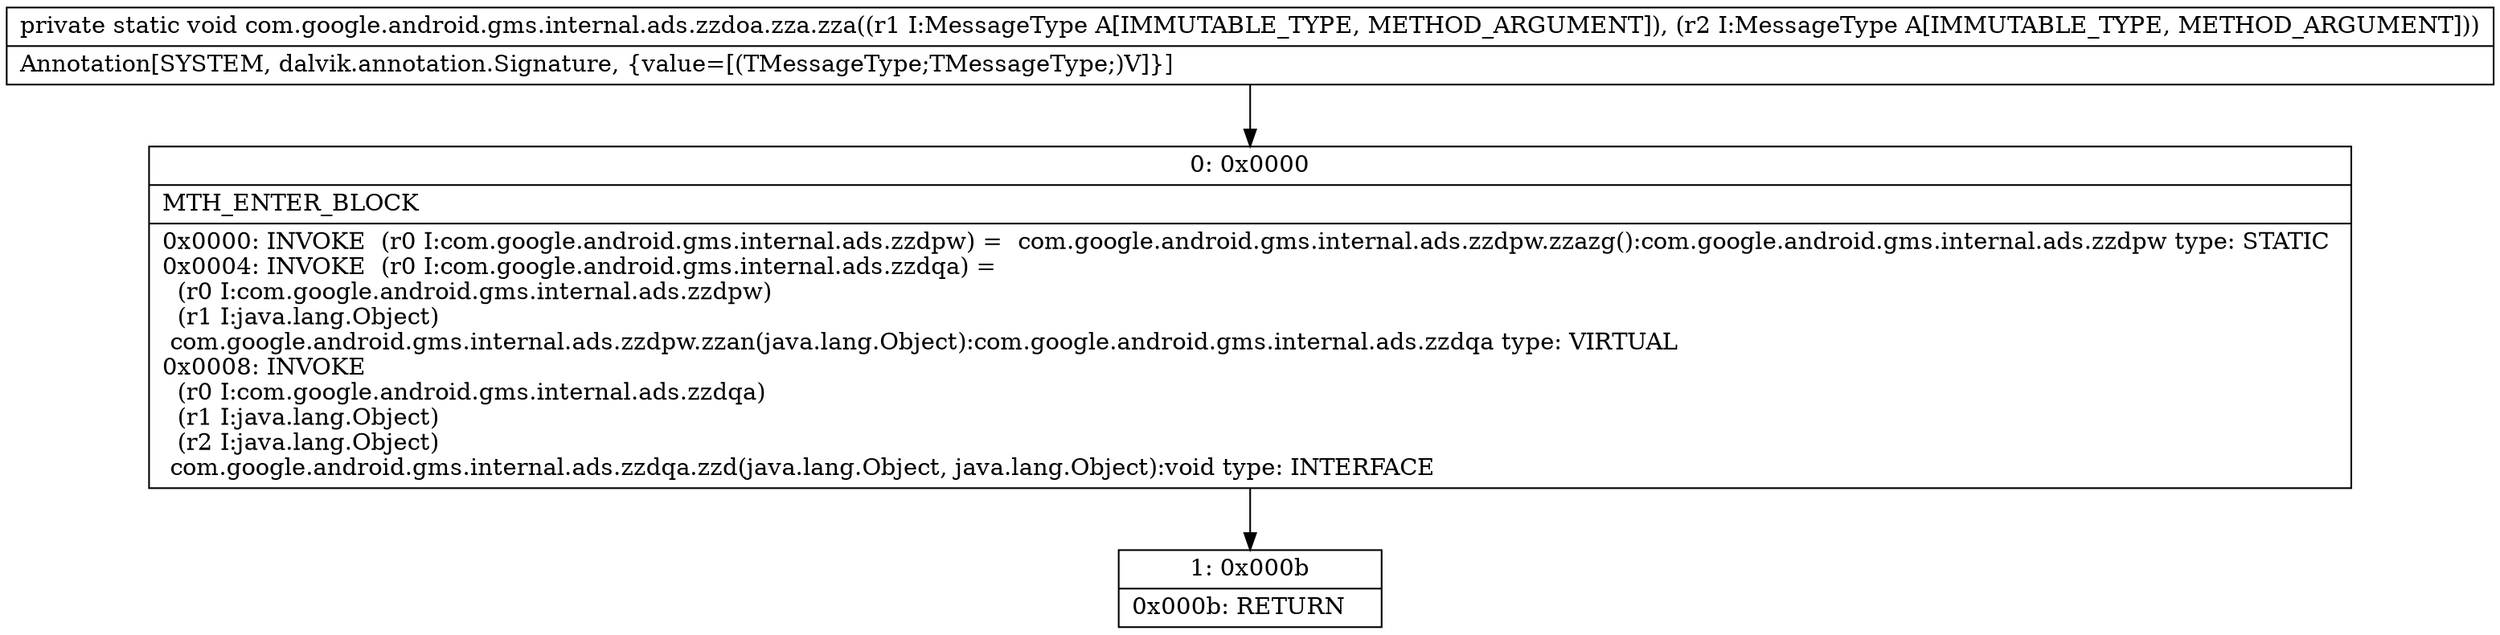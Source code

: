 digraph "CFG forcom.google.android.gms.internal.ads.zzdoa.zza.zza(Lcom\/google\/android\/gms\/internal\/ads\/zzdoa;Lcom\/google\/android\/gms\/internal\/ads\/zzdoa;)V" {
Node_0 [shape=record,label="{0\:\ 0x0000|MTH_ENTER_BLOCK\l|0x0000: INVOKE  (r0 I:com.google.android.gms.internal.ads.zzdpw) =  com.google.android.gms.internal.ads.zzdpw.zzazg():com.google.android.gms.internal.ads.zzdpw type: STATIC \l0x0004: INVOKE  (r0 I:com.google.android.gms.internal.ads.zzdqa) = \l  (r0 I:com.google.android.gms.internal.ads.zzdpw)\l  (r1 I:java.lang.Object)\l com.google.android.gms.internal.ads.zzdpw.zzan(java.lang.Object):com.google.android.gms.internal.ads.zzdqa type: VIRTUAL \l0x0008: INVOKE  \l  (r0 I:com.google.android.gms.internal.ads.zzdqa)\l  (r1 I:java.lang.Object)\l  (r2 I:java.lang.Object)\l com.google.android.gms.internal.ads.zzdqa.zzd(java.lang.Object, java.lang.Object):void type: INTERFACE \l}"];
Node_1 [shape=record,label="{1\:\ 0x000b|0x000b: RETURN   \l}"];
MethodNode[shape=record,label="{private static void com.google.android.gms.internal.ads.zzdoa.zza.zza((r1 I:MessageType A[IMMUTABLE_TYPE, METHOD_ARGUMENT]), (r2 I:MessageType A[IMMUTABLE_TYPE, METHOD_ARGUMENT]))  | Annotation[SYSTEM, dalvik.annotation.Signature, \{value=[(TMessageType;TMessageType;)V]\}]\l}"];
MethodNode -> Node_0;
Node_0 -> Node_1;
}

